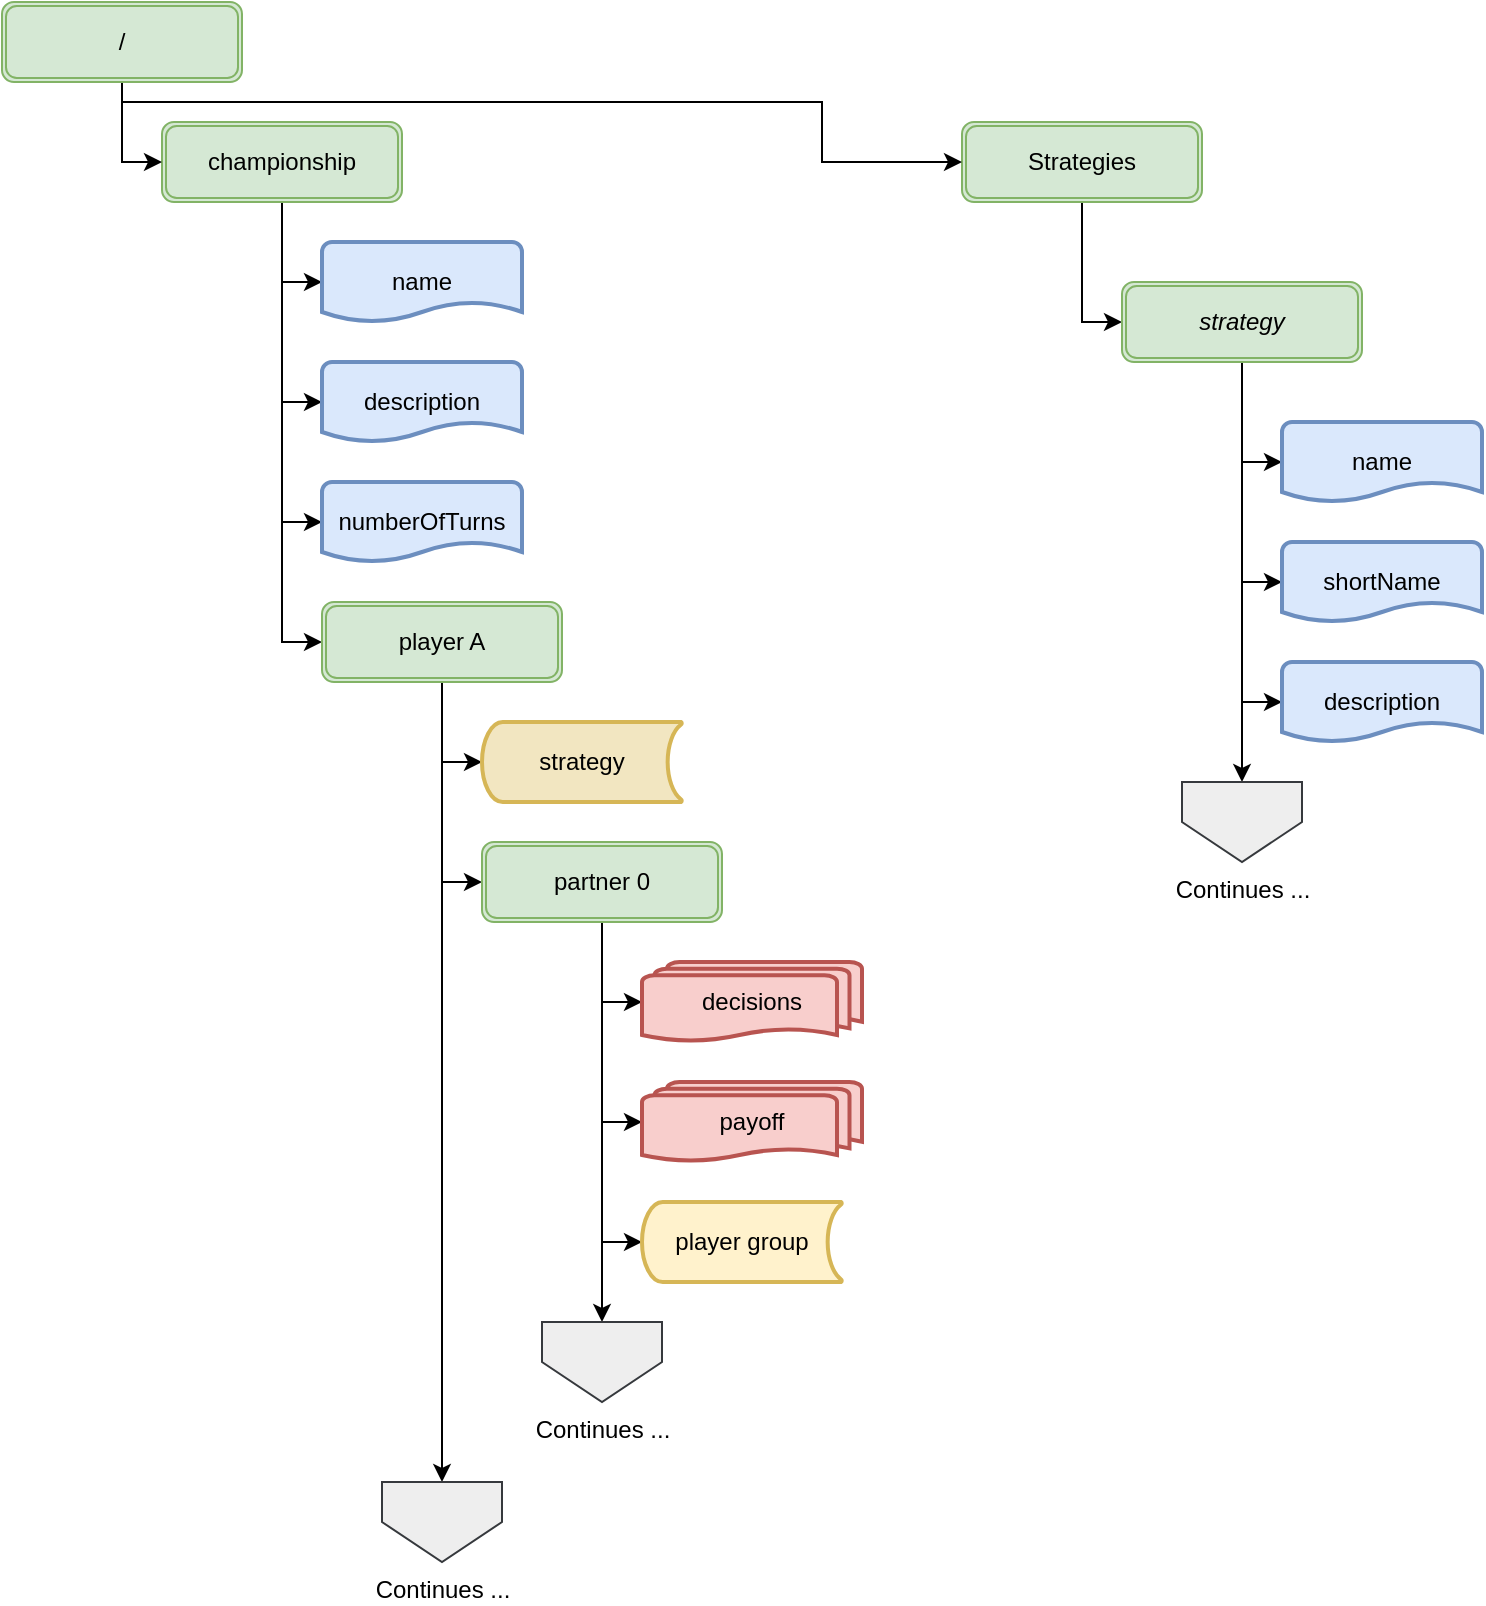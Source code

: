 <mxfile version="12.5.3" type="device"><diagram id="mb3AzrhFho4ScDPPz1Fb" name="Page-1"><mxGraphModel dx="1418" dy="841" grid="1" gridSize="10" guides="0" tooltips="1" connect="1" arrows="1" fold="1" page="1" pageScale="1" pageWidth="827" pageHeight="1169" background="none" math="0" shadow="0"><root><mxCell id="0"/><mxCell id="1" parent="0"/><mxCell id="Peu-N13sS13Zne3Xq5vg-12" style="edgeStyle=orthogonalEdgeStyle;rounded=0;orthogonalLoop=1;jettySize=auto;html=1;exitX=0.5;exitY=1;exitDx=0;exitDy=0;entryX=0;entryY=0.5;entryDx=0;entryDy=0;entryPerimeter=0;" parent="1" source="Peu-N13sS13Zne3Xq5vg-2" target="Peu-N13sS13Zne3Xq5vg-3" edge="1"><mxGeometry relative="1" as="geometry"/></mxCell><mxCell id="Peu-N13sS13Zne3Xq5vg-34" style="edgeStyle=orthogonalEdgeStyle;rounded=0;orthogonalLoop=1;jettySize=auto;html=1;exitX=0.5;exitY=1;exitDx=0;exitDy=0;entryX=0;entryY=0.5;entryDx=0;entryDy=0;entryPerimeter=0;startArrow=none;startFill=0;endArrow=classic;endFill=1;strokeColor=#000000;strokeWidth=1;fontSize=12;" parent="1" source="Peu-N13sS13Zne3Xq5vg-2" target="Peu-N13sS13Zne3Xq5vg-9" edge="1"><mxGeometry relative="1" as="geometry"/></mxCell><mxCell id="Peu-N13sS13Zne3Xq5vg-35" style="edgeStyle=orthogonalEdgeStyle;rounded=0;orthogonalLoop=1;jettySize=auto;html=1;exitX=0.5;exitY=1;exitDx=0;exitDy=0;entryX=0;entryY=0.5;entryDx=0;entryDy=0;entryPerimeter=0;startArrow=none;startFill=0;endArrow=classic;endFill=1;strokeColor=#000000;strokeWidth=1;fontSize=12;" parent="1" source="Peu-N13sS13Zne3Xq5vg-2" target="Peu-N13sS13Zne3Xq5vg-7" edge="1"><mxGeometry relative="1" as="geometry"/></mxCell><mxCell id="Peu-N13sS13Zne3Xq5vg-37" style="edgeStyle=orthogonalEdgeStyle;rounded=0;orthogonalLoop=1;jettySize=auto;html=1;exitX=0.5;exitY=1;exitDx=0;exitDy=0;entryX=0;entryY=0.5;entryDx=0;entryDy=0;startArrow=none;startFill=0;endArrow=classic;endFill=1;strokeColor=#000000;strokeWidth=1;fontSize=12;" parent="1" source="Peu-N13sS13Zne3Xq5vg-2" target="Peu-N13sS13Zne3Xq5vg-10" edge="1"><mxGeometry relative="1" as="geometry"/></mxCell><mxCell id="Peu-N13sS13Zne3Xq5vg-2" value="&lt;div&gt;championship&lt;/div&gt;" style="shape=ext;double=1;rounded=1;whiteSpace=wrap;html=1;fillColor=#d5e8d4;strokeColor=#82b366;" parent="1" vertex="1"><mxGeometry x="120" y="100" width="120" height="40" as="geometry"/></mxCell><mxCell id="Peu-N13sS13Zne3Xq5vg-3" value="&lt;div&gt;name&lt;/div&gt;" style="strokeWidth=2;html=1;shape=mxgraph.flowchart.document2;whiteSpace=wrap;size=0.25;fillColor=#dae8fc;strokeColor=#6c8ebf;" parent="1" vertex="1"><mxGeometry x="200" y="160" width="100" height="40" as="geometry"/></mxCell><mxCell id="Peu-N13sS13Zne3Xq5vg-7" value="&lt;div&gt;numberOfTurns&lt;/div&gt;" style="strokeWidth=2;html=1;shape=mxgraph.flowchart.document2;whiteSpace=wrap;size=0.25;fillColor=#dae8fc;strokeColor=#6c8ebf;" parent="1" vertex="1"><mxGeometry x="200" y="280" width="100" height="40" as="geometry"/></mxCell><mxCell id="Peu-N13sS13Zne3Xq5vg-9" value="&lt;div&gt;description&lt;/div&gt;" style="strokeWidth=2;html=1;shape=mxgraph.flowchart.document2;whiteSpace=wrap;size=0.25;fillColor=#dae8fc;strokeColor=#6c8ebf;" parent="1" vertex="1"><mxGeometry x="200" y="220" width="100" height="40" as="geometry"/></mxCell><mxCell id="Peu-N13sS13Zne3Xq5vg-31" style="edgeStyle=orthogonalEdgeStyle;rounded=0;orthogonalLoop=1;jettySize=auto;html=1;exitX=0.5;exitY=1;exitDx=0;exitDy=0;entryX=0;entryY=0.5;entryDx=0;entryDy=0;startArrow=none;startFill=0;endArrow=classic;endFill=1;strokeColor=#000000;strokeWidth=1;fontSize=12;entryPerimeter=0;" parent="1" source="Peu-N13sS13Zne3Xq5vg-10" target="qm0yEACQYaMaTSlP9FJx-2" edge="1"><mxGeometry relative="1" as="geometry"><mxPoint x="290" y="420" as="targetPoint"/></mxGeometry></mxCell><mxCell id="Peu-N13sS13Zne3Xq5vg-43" style="edgeStyle=orthogonalEdgeStyle;rounded=0;orthogonalLoop=1;jettySize=auto;html=1;exitX=0.5;exitY=1;exitDx=0;exitDy=0;entryX=0;entryY=0.5;entryDx=0;entryDy=0;entryPerimeter=0;startArrow=none;startFill=0;endArrow=classic;endFill=1;strokeColor=#000000;strokeWidth=1;fontSize=12;" parent="1" source="Peu-N13sS13Zne3Xq5vg-47" target="Peu-N13sS13Zne3Xq5vg-41" edge="1"><mxGeometry relative="1" as="geometry"/></mxCell><mxCell id="Peu-N13sS13Zne3Xq5vg-45" style="edgeStyle=orthogonalEdgeStyle;rounded=0;orthogonalLoop=1;jettySize=auto;html=1;exitX=0.5;exitY=1;exitDx=0;exitDy=0;entryX=0;entryY=0.5;entryDx=0;entryDy=0;entryPerimeter=0;startArrow=none;startFill=0;endArrow=classic;endFill=1;strokeColor=#000000;strokeWidth=1;fontSize=12;" parent="1" source="Peu-N13sS13Zne3Xq5vg-47" target="Peu-N13sS13Zne3Xq5vg-44" edge="1"><mxGeometry relative="1" as="geometry"/></mxCell><mxCell id="Peu-N13sS13Zne3Xq5vg-48" style="edgeStyle=orthogonalEdgeStyle;rounded=0;orthogonalLoop=1;jettySize=auto;html=1;exitX=0.5;exitY=1;exitDx=0;exitDy=0;entryX=0;entryY=0.5;entryDx=0;entryDy=0;startArrow=none;startFill=0;endArrow=classic;endFill=1;strokeColor=#000000;strokeWidth=1;fontSize=12;" parent="1" source="Peu-N13sS13Zne3Xq5vg-10" target="Peu-N13sS13Zne3Xq5vg-47" edge="1"><mxGeometry relative="1" as="geometry"/></mxCell><mxCell id="Peu-N13sS13Zne3Xq5vg-52" style="edgeStyle=orthogonalEdgeStyle;rounded=0;orthogonalLoop=1;jettySize=auto;html=1;exitX=0.5;exitY=1;exitDx=0;exitDy=0;startArrow=none;startFill=0;endArrow=classic;endFill=1;strokeColor=#000000;strokeWidth=1;fontSize=12;entryX=0.5;entryY=0;entryDx=0;entryDy=0;" parent="1" source="Peu-N13sS13Zne3Xq5vg-10" target="Peu-N13sS13Zne3Xq5vg-51" edge="1"><mxGeometry relative="1" as="geometry"><mxPoint x="260" y="720" as="targetPoint"/></mxGeometry></mxCell><mxCell id="Peu-N13sS13Zne3Xq5vg-10" value="player A" style="shape=ext;double=1;rounded=1;whiteSpace=wrap;html=1;fillColor=#d5e8d4;strokeColor=#82b366;" parent="1" vertex="1"><mxGeometry x="200" y="340" width="120" height="40" as="geometry"/></mxCell><mxCell id="Peu-N13sS13Zne3Xq5vg-16" style="edgeStyle=orthogonalEdgeStyle;rounded=0;orthogonalLoop=1;jettySize=auto;html=1;exitX=0.5;exitY=1;exitDx=0;exitDy=0;entryX=0;entryY=0.5;entryDx=0;entryDy=0;" parent="1" source="Peu-N13sS13Zne3Xq5vg-14" target="Peu-N13sS13Zne3Xq5vg-15" edge="1"><mxGeometry relative="1" as="geometry"/></mxCell><mxCell id="Peu-N13sS13Zne3Xq5vg-14" value="&lt;div&gt;Strategies&lt;/div&gt;" style="shape=ext;double=1;rounded=1;whiteSpace=wrap;html=1;fillColor=#d5e8d4;strokeColor=#82b366;" parent="1" vertex="1"><mxGeometry x="520" y="100" width="120" height="40" as="geometry"/></mxCell><mxCell id="Peu-N13sS13Zne3Xq5vg-18" style="edgeStyle=orthogonalEdgeStyle;rounded=0;orthogonalLoop=1;jettySize=auto;html=1;exitX=0.5;exitY=1;exitDx=0;exitDy=0;entryX=0;entryY=0.5;entryDx=0;entryDy=0;entryPerimeter=0;" parent="1" source="Peu-N13sS13Zne3Xq5vg-15" target="Peu-N13sS13Zne3Xq5vg-17" edge="1"><mxGeometry relative="1" as="geometry"/></mxCell><mxCell id="Peu-N13sS13Zne3Xq5vg-21" style="edgeStyle=orthogonalEdgeStyle;rounded=0;orthogonalLoop=1;jettySize=auto;html=1;exitX=0.5;exitY=1;exitDx=0;exitDy=0;entryX=0;entryY=0.5;entryDx=0;entryDy=0;entryPerimeter=0;" parent="1" source="Peu-N13sS13Zne3Xq5vg-15" target="Peu-N13sS13Zne3Xq5vg-19" edge="1"><mxGeometry relative="1" as="geometry"/></mxCell><mxCell id="Peu-N13sS13Zne3Xq5vg-22" style="edgeStyle=orthogonalEdgeStyle;rounded=0;orthogonalLoop=1;jettySize=auto;html=1;exitX=0.5;exitY=1;exitDx=0;exitDy=0;entryX=0;entryY=0.5;entryDx=0;entryDy=0;entryPerimeter=0;" parent="1" source="Peu-N13sS13Zne3Xq5vg-15" target="Peu-N13sS13Zne3Xq5vg-20" edge="1"><mxGeometry relative="1" as="geometry"/></mxCell><mxCell id="Peu-N13sS13Zne3Xq5vg-24" style="edgeStyle=orthogonalEdgeStyle;rounded=0;orthogonalLoop=1;jettySize=auto;html=1;exitX=0.5;exitY=1;exitDx=0;exitDy=0;entryX=0.5;entryY=0;entryDx=0;entryDy=0;" parent="1" source="Peu-N13sS13Zne3Xq5vg-15" target="Peu-N13sS13Zne3Xq5vg-23" edge="1"><mxGeometry relative="1" as="geometry"/></mxCell><mxCell id="Peu-N13sS13Zne3Xq5vg-15" value="&lt;i&gt;strategy&lt;/i&gt;" style="shape=ext;double=1;rounded=1;whiteSpace=wrap;html=1;fillColor=#d5e8d4;strokeColor=#82b366;" parent="1" vertex="1"><mxGeometry x="600" y="180" width="120" height="40" as="geometry"/></mxCell><mxCell id="Peu-N13sS13Zne3Xq5vg-17" value="&lt;div&gt;name&lt;/div&gt;" style="strokeWidth=2;html=1;shape=mxgraph.flowchart.document2;whiteSpace=wrap;size=0.25;fillColor=#dae8fc;strokeColor=#6c8ebf;" parent="1" vertex="1"><mxGeometry x="680" y="250" width="100" height="40" as="geometry"/></mxCell><mxCell id="Peu-N13sS13Zne3Xq5vg-19" value="&lt;div&gt;shortName&lt;/div&gt;" style="strokeWidth=2;html=1;shape=mxgraph.flowchart.document2;whiteSpace=wrap;size=0.25;fillColor=#dae8fc;strokeColor=#6c8ebf;" parent="1" vertex="1"><mxGeometry x="680" y="310" width="100" height="40" as="geometry"/></mxCell><mxCell id="Peu-N13sS13Zne3Xq5vg-20" value="&lt;div&gt;description&lt;/div&gt;" style="strokeWidth=2;html=1;shape=mxgraph.flowchart.document2;whiteSpace=wrap;size=0.25;fillColor=#dae8fc;strokeColor=#6c8ebf;" parent="1" vertex="1"><mxGeometry x="680" y="370" width="100" height="40" as="geometry"/></mxCell><mxCell id="Peu-N13sS13Zne3Xq5vg-23" value="Continues ..." style="verticalLabelPosition=bottom;verticalAlign=top;html=1;shape=offPageConnector;rounded=0;size=0.5;fillColor=#eeeeee;strokeColor=#36393d;" parent="1" vertex="1"><mxGeometry x="630" y="430" width="60" height="40" as="geometry"/></mxCell><mxCell id="Peu-N13sS13Zne3Xq5vg-41" value="decisions" style="strokeWidth=2;html=1;shape=mxgraph.flowchart.multi-document;whiteSpace=wrap;fontSize=12;fillColor=#f8cecc;strokeColor=#b85450;" parent="1" vertex="1"><mxGeometry x="360" y="520" width="110" height="40" as="geometry"/></mxCell><mxCell id="Peu-N13sS13Zne3Xq5vg-44" value="payoff" style="strokeWidth=2;html=1;shape=mxgraph.flowchart.multi-document;whiteSpace=wrap;fontSize=12;fillColor=#f8cecc;strokeColor=#b85450;" parent="1" vertex="1"><mxGeometry x="360" y="580" width="110" height="40" as="geometry"/></mxCell><mxCell id="Peu-N13sS13Zne3Xq5vg-50" style="edgeStyle=orthogonalEdgeStyle;rounded=0;orthogonalLoop=1;jettySize=auto;html=1;exitX=0.5;exitY=1;exitDx=0;exitDy=0;entryX=0.5;entryY=0;entryDx=0;entryDy=0;startArrow=none;startFill=0;endArrow=classic;endFill=1;strokeColor=#000000;strokeWidth=1;fontSize=12;" parent="1" source="Peu-N13sS13Zne3Xq5vg-47" target="Peu-N13sS13Zne3Xq5vg-49" edge="1"><mxGeometry relative="1" as="geometry"/></mxCell><mxCell id="Peu-N13sS13Zne3Xq5vg-54" style="edgeStyle=orthogonalEdgeStyle;rounded=0;orthogonalLoop=1;jettySize=auto;html=1;exitX=0.5;exitY=1;exitDx=0;exitDy=0;entryX=0;entryY=0.5;entryDx=0;entryDy=0;entryPerimeter=0;startArrow=none;startFill=0;endArrow=classic;endFill=1;strokeColor=#000000;strokeWidth=1;fontSize=12;" parent="1" source="Peu-N13sS13Zne3Xq5vg-47" target="Peu-N13sS13Zne3Xq5vg-53" edge="1"><mxGeometry relative="1" as="geometry"/></mxCell><mxCell id="Peu-N13sS13Zne3Xq5vg-47" value="&lt;div&gt;partner 0&lt;/div&gt;" style="shape=ext;double=1;rounded=1;whiteSpace=wrap;html=1;fillColor=#d5e8d4;strokeColor=#82b366;fontSize=12;" parent="1" vertex="1"><mxGeometry x="280" y="460" width="120" height="40" as="geometry"/></mxCell><mxCell id="Peu-N13sS13Zne3Xq5vg-49" value="Continues ..." style="verticalLabelPosition=bottom;verticalAlign=top;html=1;shape=offPageConnector;rounded=0;size=0.5;fillColor=#eeeeee;strokeColor=#36393d;fontSize=12;" parent="1" vertex="1"><mxGeometry x="310" y="700" width="60" height="40" as="geometry"/></mxCell><mxCell id="Peu-N13sS13Zne3Xq5vg-51" value="Continues ..." style="verticalLabelPosition=bottom;verticalAlign=top;html=1;shape=offPageConnector;rounded=0;size=0.5;fillColor=#eeeeee;strokeColor=#36393d;fontSize=12;" parent="1" vertex="1"><mxGeometry x="230" y="780" width="60" height="40" as="geometry"/></mxCell><mxCell id="Peu-N13sS13Zne3Xq5vg-53" value="player group" style="strokeWidth=2;html=1;shape=mxgraph.flowchart.stored_data;whiteSpace=wrap;fontSize=12;fillColor=#fff2cc;strokeColor=#d6b656;" parent="1" vertex="1"><mxGeometry x="360" y="640" width="100" height="40" as="geometry"/></mxCell><mxCell id="Peu-N13sS13Zne3Xq5vg-56" style="edgeStyle=orthogonalEdgeStyle;rounded=0;orthogonalLoop=1;jettySize=auto;html=1;exitX=0.5;exitY=1;exitDx=0;exitDy=0;entryX=0;entryY=0.5;entryDx=0;entryDy=0;startArrow=none;startFill=0;endArrow=classic;endFill=1;strokeColor=#000000;strokeWidth=1;fontSize=12;" parent="1" source="Peu-N13sS13Zne3Xq5vg-55" target="Peu-N13sS13Zne3Xq5vg-2" edge="1"><mxGeometry relative="1" as="geometry"/></mxCell><mxCell id="Peu-N13sS13Zne3Xq5vg-57" style="edgeStyle=orthogonalEdgeStyle;rounded=0;orthogonalLoop=1;jettySize=auto;html=1;exitX=0.5;exitY=1;exitDx=0;exitDy=0;entryX=0;entryY=0.5;entryDx=0;entryDy=0;startArrow=none;startFill=0;endArrow=classic;endFill=1;strokeColor=#000000;strokeWidth=1;fontSize=12;" parent="1" source="Peu-N13sS13Zne3Xq5vg-55" target="Peu-N13sS13Zne3Xq5vg-14" edge="1"><mxGeometry relative="1" as="geometry"><Array as="points"><mxPoint x="100" y="90"/><mxPoint x="450" y="90"/><mxPoint x="450" y="120"/></Array></mxGeometry></mxCell><mxCell id="Peu-N13sS13Zne3Xq5vg-55" value="&lt;div&gt;/&lt;/div&gt;" style="shape=ext;double=1;rounded=1;whiteSpace=wrap;html=1;fillColor=#d5e8d4;strokeColor=#82b366;fontSize=12;" parent="1" vertex="1"><mxGeometry x="40" y="40" width="120" height="40" as="geometry"/></mxCell><mxCell id="qm0yEACQYaMaTSlP9FJx-2" value="strategy" style="strokeWidth=2;html=1;shape=mxgraph.flowchart.stored_data;whiteSpace=wrap;fontSize=12;fillColor=#F2E6C1;strokeColor=#d6b656;" vertex="1" parent="1"><mxGeometry x="280" y="400" width="100" height="40" as="geometry"/></mxCell></root></mxGraphModel></diagram></mxfile>